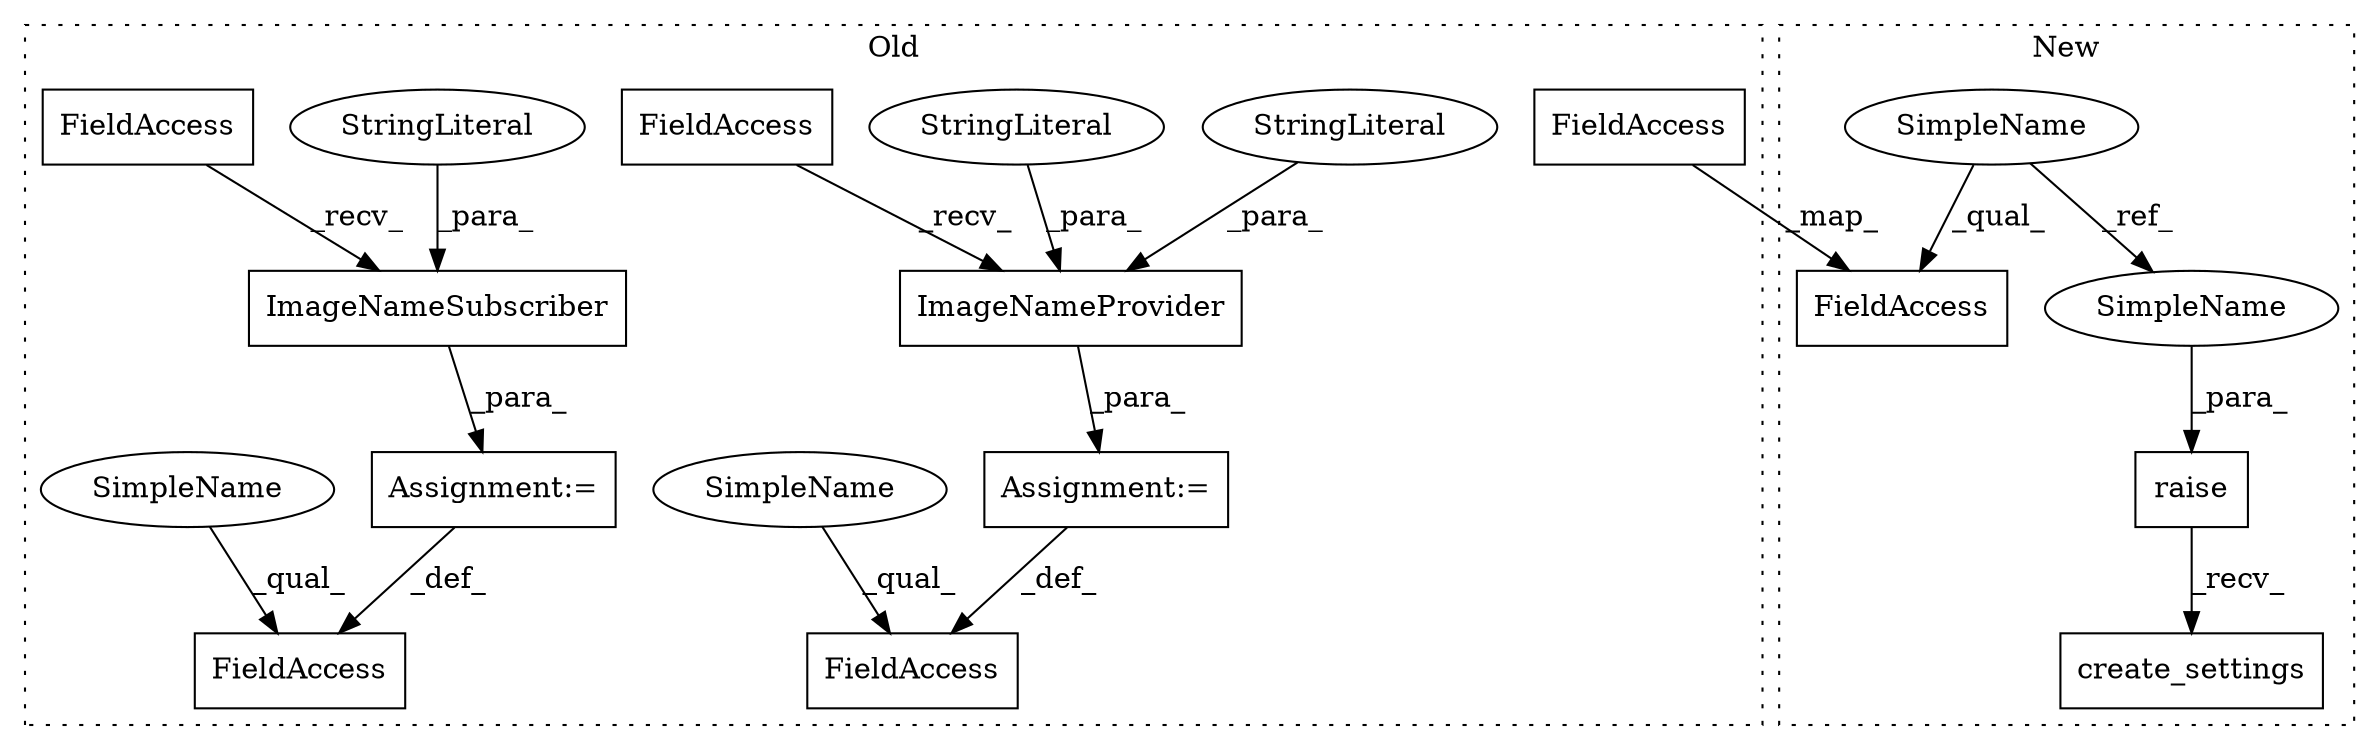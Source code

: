 digraph G {
subgraph cluster0 {
1 [label="ImageNameProvider" a="32" s="1524,1655" l="18,1" shape="box"];
3 [label="FieldAccess" a="22" s="1478" l="24" shape="box"];
4 [label="FieldAccess" a="22" s="1503" l="12" shape="box"];
7 [label="FieldAccess" a="22" s="1287" l="15" shape="box"];
8 [label="ImageNameSubscriber" a="32" s="1324,1471" l="20,1" shape="box"];
9 [label="FieldAccess" a="22" s="1303" l="12" shape="box"];
10 [label="StringLiteral" a="45" s="1395" l="76" shape="ellipse"];
11 [label="Assignment:=" a="7" s="1302" l="1" shape="box"];
12 [label="StringLiteral" a="45" s="1581" l="74" shape="ellipse"];
13 [label="StringLiteral" a="45" s="1542" l="23" shape="ellipse"];
14 [label="Assignment:=" a="7" s="1502" l="1" shape="box"];
15 [label="FieldAccess" a="22" s="9531" l="19" shape="box"];
18 [label="SimpleName" a="42" s="1478" l="4" shape="ellipse"];
19 [label="SimpleName" a="42" s="1287" l="4" shape="ellipse"];
label = "Old";
style="dotted";
}
subgraph cluster1 {
2 [label="create_settings" a="32" s="1017" l="17" shape="box"];
5 [label="raise" a="32" s="979,1015" l="6,1" shape="box"];
6 [label="SimpleName" a="42" s="943" l="4" shape="ellipse"];
16 [label="FieldAccess" a="22" s="8909" l="19" shape="box"];
17 [label="SimpleName" a="42" s="1011" l="4" shape="ellipse"];
label = "New";
style="dotted";
}
1 -> 14 [label="_para_"];
4 -> 1 [label="_recv_"];
5 -> 2 [label="_recv_"];
6 -> 16 [label="_qual_"];
6 -> 17 [label="_ref_"];
8 -> 11 [label="_para_"];
9 -> 8 [label="_recv_"];
10 -> 8 [label="_para_"];
11 -> 7 [label="_def_"];
12 -> 1 [label="_para_"];
13 -> 1 [label="_para_"];
14 -> 3 [label="_def_"];
15 -> 16 [label="_map_"];
17 -> 5 [label="_para_"];
18 -> 3 [label="_qual_"];
19 -> 7 [label="_qual_"];
}